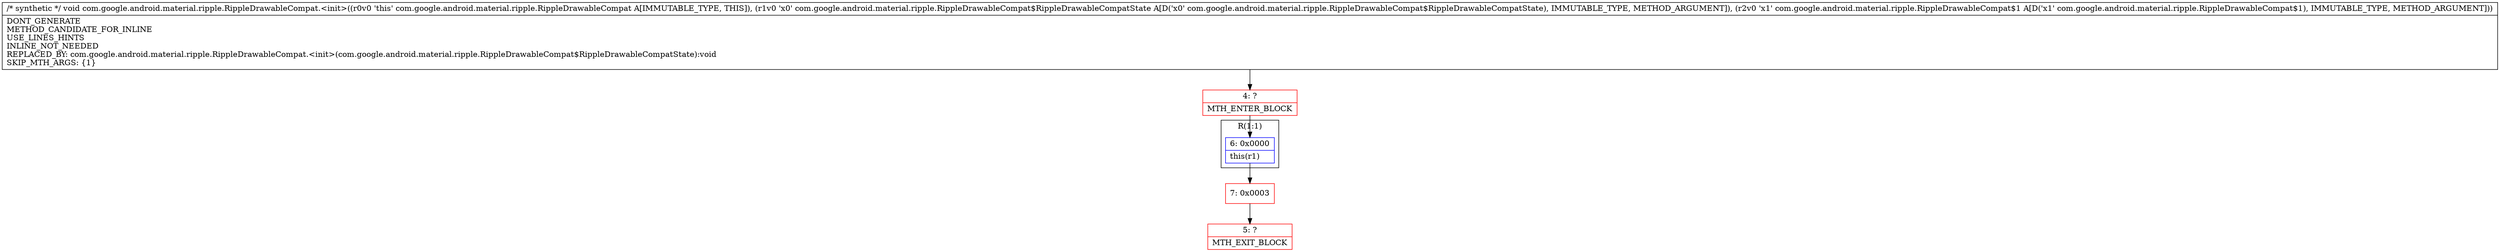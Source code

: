 digraph "CFG forcom.google.android.material.ripple.RippleDrawableCompat.\<init\>(Lcom\/google\/android\/material\/ripple\/RippleDrawableCompat$RippleDrawableCompatState;Lcom\/google\/android\/material\/ripple\/RippleDrawableCompat$1;)V" {
subgraph cluster_Region_558069086 {
label = "R(1:1)";
node [shape=record,color=blue];
Node_6 [shape=record,label="{6\:\ 0x0000|this(r1)\l}"];
}
Node_4 [shape=record,color=red,label="{4\:\ ?|MTH_ENTER_BLOCK\l}"];
Node_7 [shape=record,color=red,label="{7\:\ 0x0003}"];
Node_5 [shape=record,color=red,label="{5\:\ ?|MTH_EXIT_BLOCK\l}"];
MethodNode[shape=record,label="{\/* synthetic *\/ void com.google.android.material.ripple.RippleDrawableCompat.\<init\>((r0v0 'this' com.google.android.material.ripple.RippleDrawableCompat A[IMMUTABLE_TYPE, THIS]), (r1v0 'x0' com.google.android.material.ripple.RippleDrawableCompat$RippleDrawableCompatState A[D('x0' com.google.android.material.ripple.RippleDrawableCompat$RippleDrawableCompatState), IMMUTABLE_TYPE, METHOD_ARGUMENT]), (r2v0 'x1' com.google.android.material.ripple.RippleDrawableCompat$1 A[D('x1' com.google.android.material.ripple.RippleDrawableCompat$1), IMMUTABLE_TYPE, METHOD_ARGUMENT]))  | DONT_GENERATE\lMETHOD_CANDIDATE_FOR_INLINE\lUSE_LINES_HINTS\lINLINE_NOT_NEEDED\lREPLACED_BY: com.google.android.material.ripple.RippleDrawableCompat.\<init\>(com.google.android.material.ripple.RippleDrawableCompat$RippleDrawableCompatState):void\lSKIP_MTH_ARGS: \{1\}\l}"];
MethodNode -> Node_4;Node_6 -> Node_7;
Node_4 -> Node_6;
Node_7 -> Node_5;
}

